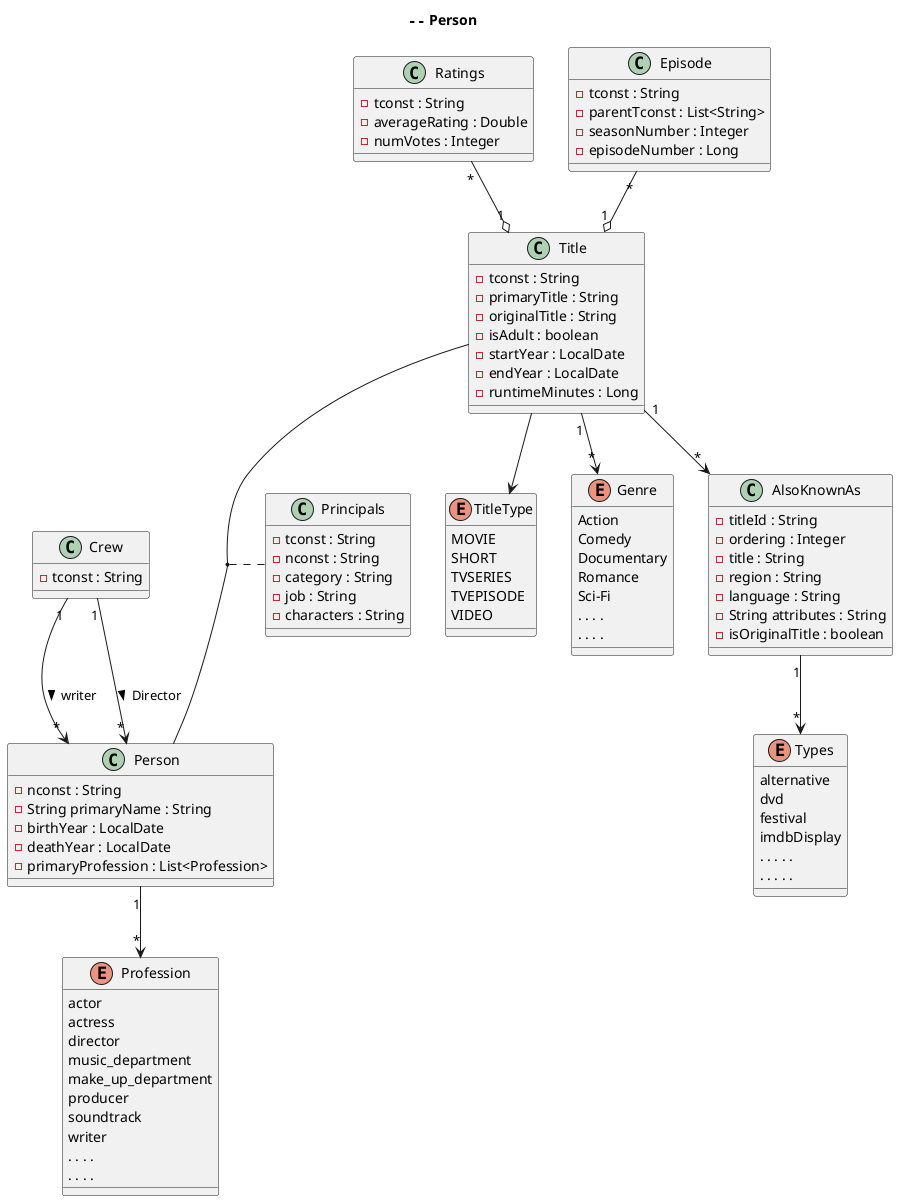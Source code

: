 @startuml
class Title {
    - tconst : String
    - primaryTitle : String
    - originalTitle : String
    - isAdult : boolean
    - startYear : LocalDate
    - endYear : LocalDate
    - runtimeMinutes : Long
}

enum TitleType {
    MOVIE
    SHORT
    TVSERIES
    TVEPISODE
    VIDEO
}

enum Genre {
    Action
    Comedy
    Documentary
    Romance
    Sci-Fi
    . . . .
    . . . .
}

class AlsoKnownAs {
    - titleId : String
    - ordering : Integer
    - title : String
    - region : String
    - language : String
    - String attributes : String
    - isOriginalTitle : boolean
}

enum Types {
    alternative
    dvd
    festival
    imdbDisplay
    . . . . .
    . . . . .
}

class Crew {
    - tconst : String
}

class Person {
    - nconst : String
    - String primaryName : String
    - birthYear : LocalDate
    - deathYear : LocalDate
    - primaryProfession : List<Profession>
}

enum Profession {
    actor
    actress
    director
    music_department
    make_up_department
    producer
    soundtrack
    writer
    . . . .
    . . . .
}
class Principals{
   - tconst : String
   - nconst : String
   - category : String
   - job : String
   - characters : String
}
class Ratings{
    - tconst : String
    - averageRating : Double
    - numVotes : Integer

}
class Episode{
    - tconst : String
    - parentTconst : List<String>
    - seasonNumber : Integer
    - episodeNumber : Long
}
Title --> TitleType
Title "1"-->"*" Genre
Title "1"-->"*" AlsoKnownAs
Episode "*" --o "1" Title
Ratings "*" --o "1" Title
Person "1"-->"*" Profession
AlsoKnownAs "1"-->"*" Types
Crew "1"-->"*" Person: writer >
Crew "1"-->"*" Person: Director >
Title ""--"" Person
(Title, Person) ... Principals
@enduml